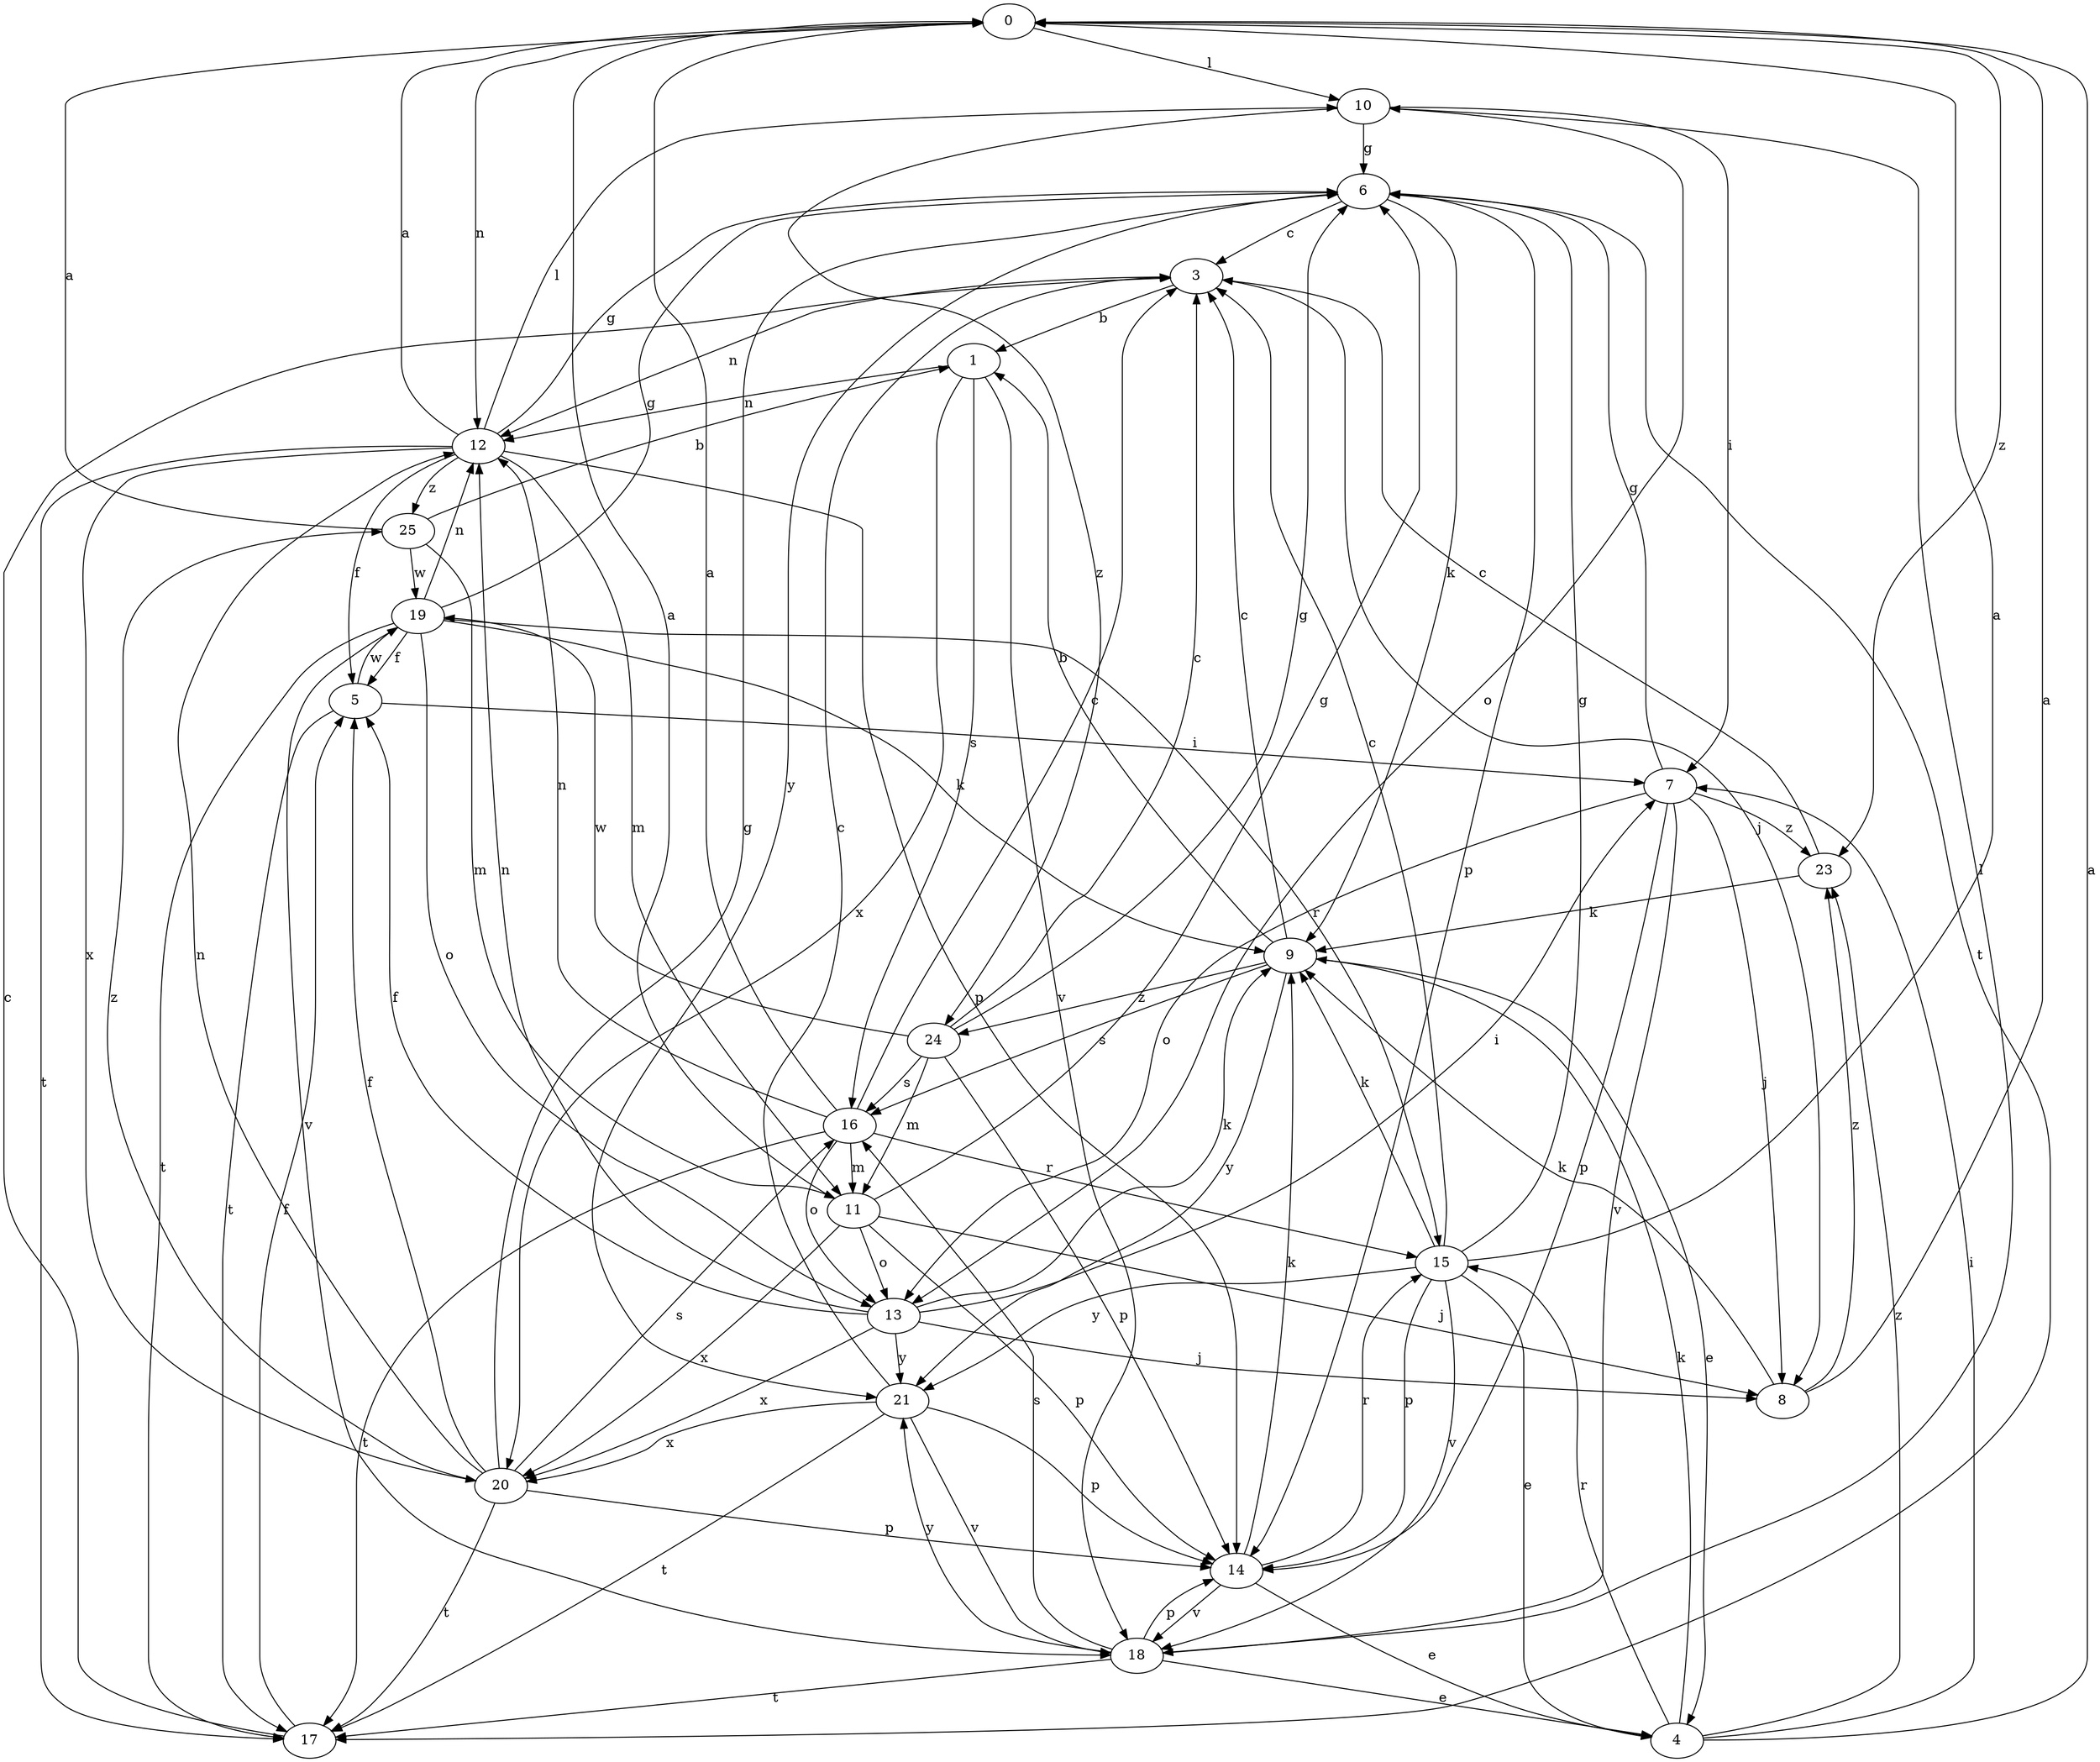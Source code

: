 strict digraph  {
0;
1;
3;
4;
5;
6;
7;
8;
9;
10;
11;
12;
13;
14;
15;
16;
17;
18;
19;
20;
21;
23;
24;
25;
0 -> 10  [label=l];
0 -> 12  [label=n];
0 -> 23  [label=z];
1 -> 12  [label=n];
1 -> 16  [label=s];
1 -> 18  [label=v];
1 -> 20  [label=x];
3 -> 1  [label=b];
3 -> 8  [label=j];
3 -> 12  [label=n];
4 -> 0  [label=a];
4 -> 7  [label=i];
4 -> 9  [label=k];
4 -> 15  [label=r];
4 -> 23  [label=z];
5 -> 7  [label=i];
5 -> 17  [label=t];
5 -> 19  [label=w];
6 -> 3  [label=c];
6 -> 9  [label=k];
6 -> 14  [label=p];
6 -> 17  [label=t];
6 -> 21  [label=y];
7 -> 6  [label=g];
7 -> 8  [label=j];
7 -> 13  [label=o];
7 -> 14  [label=p];
7 -> 18  [label=v];
7 -> 23  [label=z];
8 -> 0  [label=a];
8 -> 9  [label=k];
8 -> 23  [label=z];
9 -> 1  [label=b];
9 -> 3  [label=c];
9 -> 4  [label=e];
9 -> 16  [label=s];
9 -> 21  [label=y];
9 -> 24  [label=z];
10 -> 6  [label=g];
10 -> 7  [label=i];
10 -> 13  [label=o];
10 -> 24  [label=z];
11 -> 0  [label=a];
11 -> 6  [label=g];
11 -> 8  [label=j];
11 -> 13  [label=o];
11 -> 14  [label=p];
11 -> 20  [label=x];
12 -> 0  [label=a];
12 -> 5  [label=f];
12 -> 6  [label=g];
12 -> 10  [label=l];
12 -> 11  [label=m];
12 -> 14  [label=p];
12 -> 17  [label=t];
12 -> 20  [label=x];
12 -> 25  [label=z];
13 -> 5  [label=f];
13 -> 7  [label=i];
13 -> 8  [label=j];
13 -> 9  [label=k];
13 -> 12  [label=n];
13 -> 20  [label=x];
13 -> 21  [label=y];
14 -> 4  [label=e];
14 -> 9  [label=k];
14 -> 15  [label=r];
14 -> 18  [label=v];
15 -> 0  [label=a];
15 -> 3  [label=c];
15 -> 4  [label=e];
15 -> 6  [label=g];
15 -> 9  [label=k];
15 -> 14  [label=p];
15 -> 18  [label=v];
15 -> 21  [label=y];
16 -> 0  [label=a];
16 -> 3  [label=c];
16 -> 11  [label=m];
16 -> 12  [label=n];
16 -> 13  [label=o];
16 -> 15  [label=r];
16 -> 17  [label=t];
17 -> 3  [label=c];
17 -> 5  [label=f];
18 -> 4  [label=e];
18 -> 10  [label=l];
18 -> 14  [label=p];
18 -> 16  [label=s];
18 -> 17  [label=t];
18 -> 21  [label=y];
19 -> 5  [label=f];
19 -> 6  [label=g];
19 -> 9  [label=k];
19 -> 12  [label=n];
19 -> 13  [label=o];
19 -> 15  [label=r];
19 -> 17  [label=t];
19 -> 18  [label=v];
20 -> 5  [label=f];
20 -> 6  [label=g];
20 -> 12  [label=n];
20 -> 14  [label=p];
20 -> 16  [label=s];
20 -> 17  [label=t];
20 -> 25  [label=z];
21 -> 3  [label=c];
21 -> 14  [label=p];
21 -> 17  [label=t];
21 -> 18  [label=v];
21 -> 20  [label=x];
23 -> 3  [label=c];
23 -> 9  [label=k];
24 -> 3  [label=c];
24 -> 6  [label=g];
24 -> 11  [label=m];
24 -> 14  [label=p];
24 -> 16  [label=s];
24 -> 19  [label=w];
25 -> 0  [label=a];
25 -> 1  [label=b];
25 -> 11  [label=m];
25 -> 19  [label=w];
}
